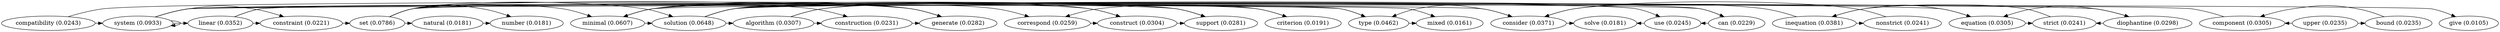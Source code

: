 digraph {
	0 [label="compatibility (0.0243)"]
	1 [label="system (0.0933)"]
	2 [label="linear (0.0352)"]
	3 [label="constraint (0.0221)"]
	4 [label="set (0.0786)"]
	5 [label="natural (0.0181)"]
	6 [label="number (0.0181)"]
	7 [label="criterion (0.0191)"]
	8 [label="diophantine (0.0298)"]
	9 [label="equation (0.0305)"]
	10 [label="strict (0.0241)"]
	11 [label="inequation (0.0381)"]
	12 [label="nonstrict (0.0241)"]
	13 [label="consider (0.0371)"]
	14 [label="upper (0.0235)"]
	15 [label="bound (0.0235)"]
	16 [label="component (0.0305)"]
	17 [label="minimal (0.0607)"]
	18 [label="solution (0.0648)"]
	19 [label="algorithm (0.0307)"]
	20 [label="construction (0.0231)"]
	21 [label="generate (0.0282)"]
	22 [label="type (0.0462)"]
	23 [label="give (0.0105)"]
	24 [label="correspond (0.0259)"]
	25 [label="construct (0.0304)"]
	26 [label="support (0.0281)"]
	27 [label="can (0.0229)"]
	28 [label="use (0.0245)"]
	29 [label="solve (0.0181)"]
	30 [label="mixed (0.0161)"]
	0 -> 1 [constraint=false]
	0 -> 7 [constraint=false]
	1 -> 2 [constraint=false]
	1 -> 3 [constraint=false]
	1 -> 8 [constraint=false]
	1 -> 22 [constraint=false]
	1 -> 23 [constraint=false]
	1 -> 13 [constraint=false]
	1 -> 1 [constraint=false]
	1 -> 30 [constraint=false]
	2 -> 3 [constraint=false]
	2 -> 8 [constraint=false]
	2 -> 9 [constraint=false]
	3 -> 4 [constraint=false]
	4 -> 5 [constraint=false]
	4 -> 6 [constraint=false]
	4 -> 17 [constraint=false]
	4 -> 18 [constraint=false]
	4 -> 21 [constraint=false]
	4 -> 26 [constraint=false]
	4 -> 27 [constraint=false]
	5 -> 6 [constraint=false]
	7 -> 24 [constraint=false]
	8 -> 9 [constraint=false]
	8 -> 10 [constraint=false]
	9 -> 10 [constraint=false]
	9 -> 11 [constraint=false]
	10 -> 11 [constraint=false]
	11 -> 12 [constraint=false]
	11 -> 13 [constraint=false]
	12 -> 13 [constraint=false]
	13 -> 29 [constraint=false]
	13 -> 22 [constraint=false]
	14 -> 15 [constraint=false]
	14 -> 16 [constraint=false]
	15 -> 16 [constraint=false]
	16 -> 17 [constraint=false]
	17 -> 18 [constraint=false]
	17 -> 20 [constraint=false]
	17 -> 21 [constraint=false]
	17 -> 25 [constraint=false]
	17 -> 26 [constraint=false]
	18 -> 19 [constraint=false]
	18 -> 21 [constraint=false]
	18 -> 22 [constraint=false]
	18 -> 26 [constraint=false]
	18 -> 27 [constraint=false]
	18 -> 28 [constraint=false]
	19 -> 20 [constraint=false]
	19 -> 24 [constraint=false]
	19 -> 25 [constraint=false]
	20 -> 21 [constraint=false]
	22 -> 30 [constraint=false]
	24 -> 25 [constraint=false]
	25 -> 26 [constraint=false]
	27 -> 28 [constraint=false]
	28 -> 29 [constraint=false]
}